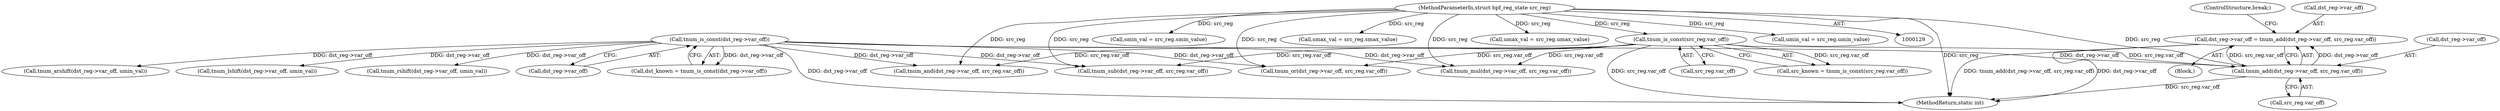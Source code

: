 digraph "0_linux_d3bd7413e0ca40b60cf60d4003246d067cafdeda@pointer" {
"1000353" [label="(Call,dst_reg->var_off = tnum_add(dst_reg->var_off, src_reg.var_off))"];
"1000357" [label="(Call,tnum_add(dst_reg->var_off, src_reg.var_off))"];
"1000212" [label="(Call,tnum_is_const(dst_reg->var_off))"];
"1000206" [label="(Call,tnum_is_const(src_reg.var_off))"];
"1000133" [label="(MethodParameterIn,struct bpf_reg_state src_reg)"];
"1000354" [label="(Call,dst_reg->var_off)"];
"1000353" [label="(Call,dst_reg->var_off = tnum_add(dst_reg->var_off, src_reg.var_off))"];
"1000860" [label="(Call,tnum_arshift(dst_reg->var_off, umin_val))"];
"1000570" [label="(Call,tnum_and(dst_reg->var_off, src_reg.var_off))"];
"1000261" [label="(Block,)"];
"1000903" [label="(MethodReturn,static int)"];
"1000206" [label="(Call,tnum_is_const(src_reg.var_off))"];
"1000357" [label="(Call,tnum_add(dst_reg->var_off, src_reg.var_off))"];
"1000133" [label="(MethodParameterIn,struct bpf_reg_state src_reg)"];
"1000184" [label="(Call,smin_val = src_reg.smin_value)"];
"1000364" [label="(ControlStructure,break;)"];
"1000450" [label="(Call,tnum_sub(dst_reg->var_off, src_reg.var_off))"];
"1000189" [label="(Call,smax_val = src_reg.smax_value)"];
"1000659" [label="(Call,tnum_or(dst_reg->var_off, src_reg.var_off))"];
"1000207" [label="(Call,src_reg.var_off)"];
"1000780" [label="(Call,tnum_lshift(dst_reg->var_off, umin_val))"];
"1000199" [label="(Call,umax_val = src_reg.umax_value)"];
"1000463" [label="(Call,tnum_mul(dst_reg->var_off, src_reg.var_off))"];
"1000212" [label="(Call,tnum_is_const(dst_reg->var_off))"];
"1000204" [label="(Call,src_known = tnum_is_const(src_reg.var_off))"];
"1000815" [label="(Call,tnum_rshift(dst_reg->var_off, umin_val))"];
"1000361" [label="(Call,src_reg.var_off)"];
"1000213" [label="(Call,dst_reg->var_off)"];
"1000194" [label="(Call,umin_val = src_reg.umin_value)"];
"1000210" [label="(Call,dst_known = tnum_is_const(dst_reg->var_off))"];
"1000358" [label="(Call,dst_reg->var_off)"];
"1000353" -> "1000261"  [label="AST: "];
"1000353" -> "1000357"  [label="CFG: "];
"1000354" -> "1000353"  [label="AST: "];
"1000357" -> "1000353"  [label="AST: "];
"1000364" -> "1000353"  [label="CFG: "];
"1000353" -> "1000903"  [label="DDG: tnum_add(dst_reg->var_off, src_reg.var_off)"];
"1000353" -> "1000903"  [label="DDG: dst_reg->var_off"];
"1000357" -> "1000353"  [label="DDG: dst_reg->var_off"];
"1000357" -> "1000353"  [label="DDG: src_reg.var_off"];
"1000357" -> "1000361"  [label="CFG: "];
"1000358" -> "1000357"  [label="AST: "];
"1000361" -> "1000357"  [label="AST: "];
"1000357" -> "1000903"  [label="DDG: src_reg.var_off"];
"1000212" -> "1000357"  [label="DDG: dst_reg->var_off"];
"1000206" -> "1000357"  [label="DDG: src_reg.var_off"];
"1000133" -> "1000357"  [label="DDG: src_reg"];
"1000212" -> "1000210"  [label="AST: "];
"1000212" -> "1000213"  [label="CFG: "];
"1000213" -> "1000212"  [label="AST: "];
"1000210" -> "1000212"  [label="CFG: "];
"1000212" -> "1000903"  [label="DDG: dst_reg->var_off"];
"1000212" -> "1000210"  [label="DDG: dst_reg->var_off"];
"1000212" -> "1000450"  [label="DDG: dst_reg->var_off"];
"1000212" -> "1000463"  [label="DDG: dst_reg->var_off"];
"1000212" -> "1000570"  [label="DDG: dst_reg->var_off"];
"1000212" -> "1000659"  [label="DDG: dst_reg->var_off"];
"1000212" -> "1000780"  [label="DDG: dst_reg->var_off"];
"1000212" -> "1000815"  [label="DDG: dst_reg->var_off"];
"1000212" -> "1000860"  [label="DDG: dst_reg->var_off"];
"1000206" -> "1000204"  [label="AST: "];
"1000206" -> "1000207"  [label="CFG: "];
"1000207" -> "1000206"  [label="AST: "];
"1000204" -> "1000206"  [label="CFG: "];
"1000206" -> "1000903"  [label="DDG: src_reg.var_off"];
"1000206" -> "1000204"  [label="DDG: src_reg.var_off"];
"1000133" -> "1000206"  [label="DDG: src_reg"];
"1000206" -> "1000450"  [label="DDG: src_reg.var_off"];
"1000206" -> "1000463"  [label="DDG: src_reg.var_off"];
"1000206" -> "1000570"  [label="DDG: src_reg.var_off"];
"1000206" -> "1000659"  [label="DDG: src_reg.var_off"];
"1000133" -> "1000129"  [label="AST: "];
"1000133" -> "1000903"  [label="DDG: src_reg"];
"1000133" -> "1000184"  [label="DDG: src_reg"];
"1000133" -> "1000189"  [label="DDG: src_reg"];
"1000133" -> "1000194"  [label="DDG: src_reg"];
"1000133" -> "1000199"  [label="DDG: src_reg"];
"1000133" -> "1000450"  [label="DDG: src_reg"];
"1000133" -> "1000463"  [label="DDG: src_reg"];
"1000133" -> "1000570"  [label="DDG: src_reg"];
"1000133" -> "1000659"  [label="DDG: src_reg"];
}
